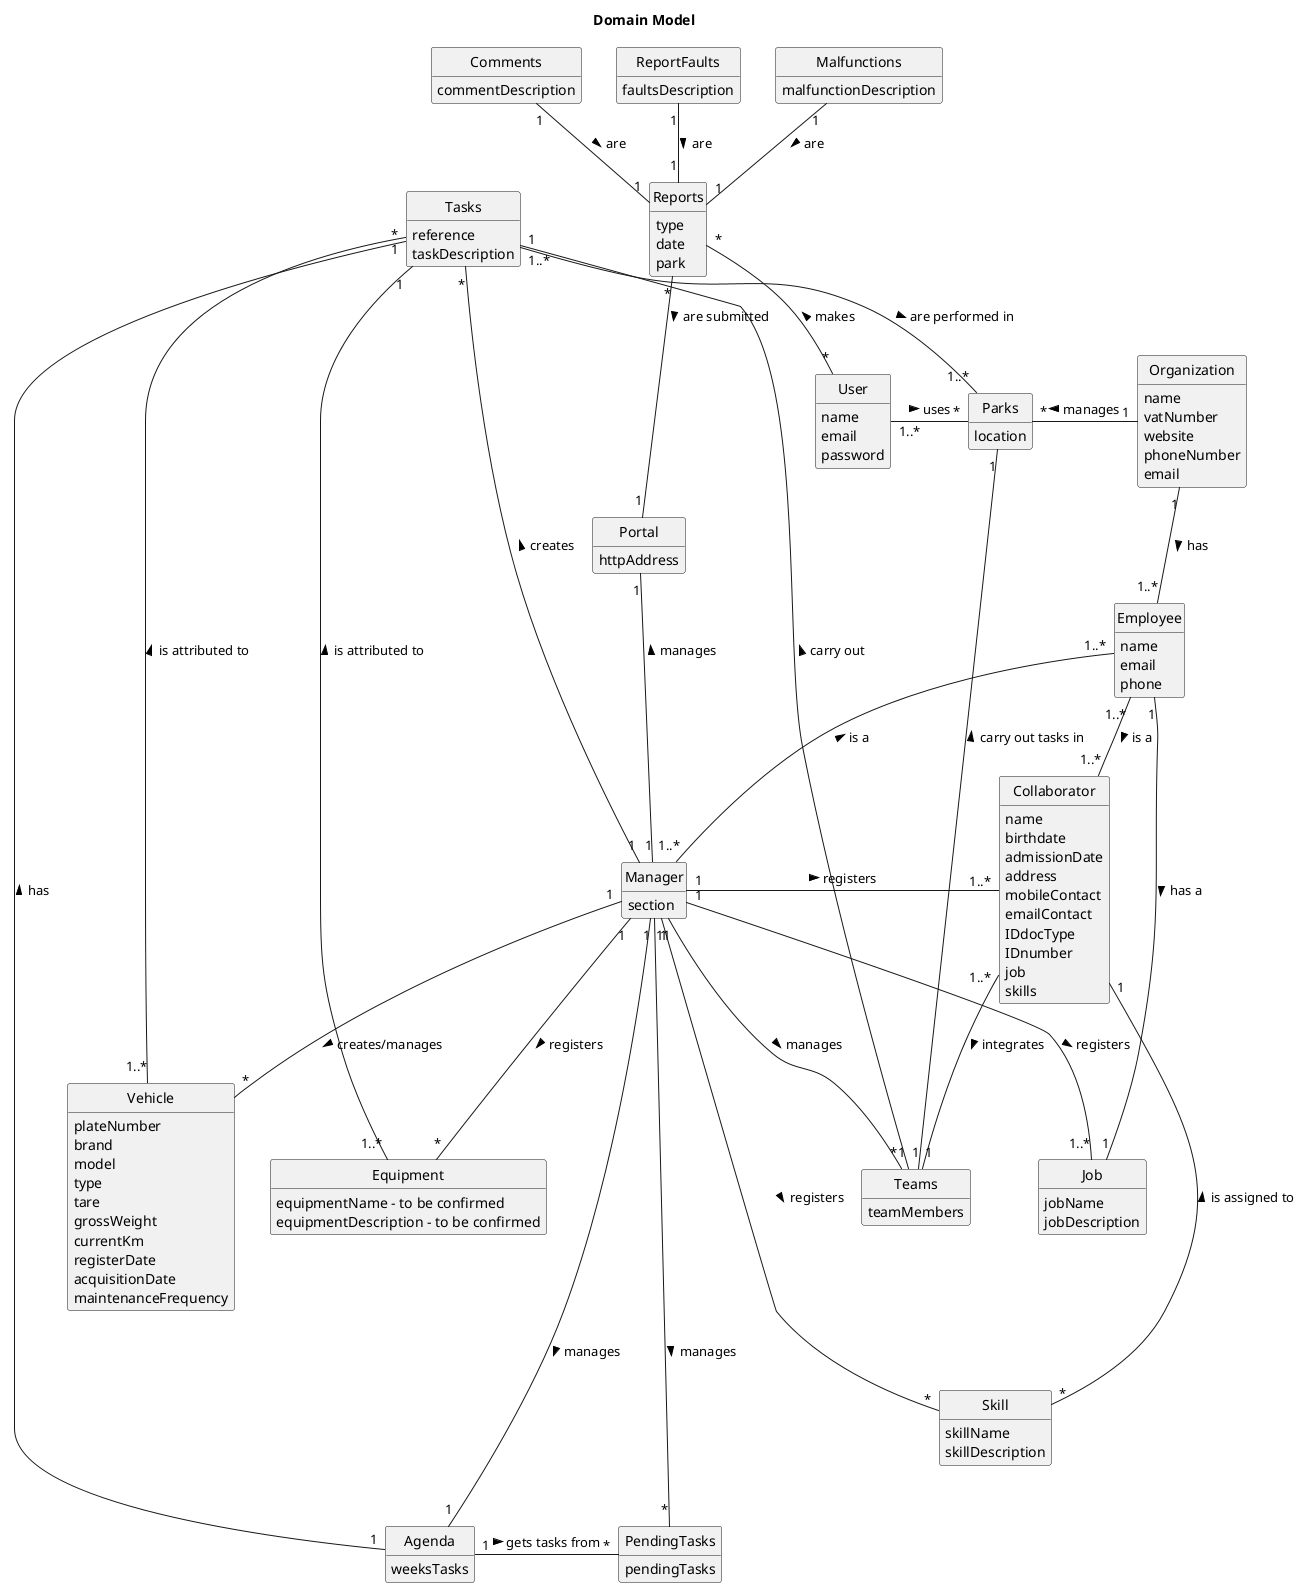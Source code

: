 @startuml
'skinparam monochrome true
skinparam packageStyle rectangle
skinparam shadowing false
'skinparam linetype ortho
'left to right direction
skinparam classAttributeIconSize 0
hide circle
hide methods

title Domain Model

class Organization {
    name
    vatNumber
    website
    phoneNumber
    email
}

class Employee {
    name
    email
    phone
}

class Collaborator {
    name
    birthdate
    admissionDate
    address
    mobileContact
    emailContact
    IDdocType
    IDnumber
    job
    skills

}

class Manager {
    section
}

class Skill {
    skillName
    skillDescription
}

class Job {
    jobName
    jobDescription
}

class Vehicle {
    plateNumber
    brand
    model
    type
    tare
    grossWeight
    currentKm
    registerDate
    acquisitionDate
    maintenanceFrequency
}

class Equipment {
    equipmentName - to be confirmed
    equipmentDescription - to be confirmed
}

class Agenda {
    weeksTasks
}


class Tasks {
    reference
    taskDescription

}

class PendingTasks{
    pendingTasks
}

class Teams {
    teamMembers
}

class Parks {
    location
}

class Portal {
    httpAddress
}

class User {
    name
    email
    password
}

class Reports {
    type
    date
    park

}

class Comments {
    commentDescription
}

class ReportFaults {
    faultsDescription
}

class Malfunctions {
    malfunctionDescription
}



Manager "1..*" --up "1..*" Employee: is a >
Manager "1" -up "1" Portal: manages >
Manager "1" --right "1..*" Job: registers >
Manager "1" --- "*" Skill: registers >
Manager "1" --right "1..*" Collaborator: registers >
Manager "1" ---- "1" Agenda: manages >
Manager "1" ---- "*" PendingTasks: manages >
Manager "1" -- "*" Equipment: registers >
Manager "1" -- "*" Vehicle: creates/manages >
Manager "1" --left "*" Tasks: creates >
Manager "1" -- "*" Teams: manages >

Agenda "1" - "*" PendingTasks: gets tasks from >


User "1..*" - "*" Parks: uses >
User "*" --up "*" Reports: makes >

Comments "1" -- "1" Reports: are >
ReportFaults "1" -- "1" Reports: are >
Malfunctions "1" -- "1" Reports: are >

Teams "1" - "1" Parks: carry out tasks in >
Teams "1" - "1" Tasks: carry out >


Organization "1" -left "*" Parks: manages >
Organization "1" -- "1..*" Employee : has >


Employee "1..*" -- "1..*" Collaborator: is a >
Employee "1" --- "1" Job: has a >

Collaborator "1" --down "*" Skill: is assigned to <
Collaborator "1..*" --down "1" Teams: integrates >



Vehicle "1..*" - "1" Tasks: is attributed to >

Equipment "1..*" -left "1" Tasks: is attributed to >

Agenda "1" -left "*" Tasks: has >


Tasks "1..*" -- "1..*" Parks: are performed in >



Reports "*" -- "1" Portal: are submitted >

@enduml